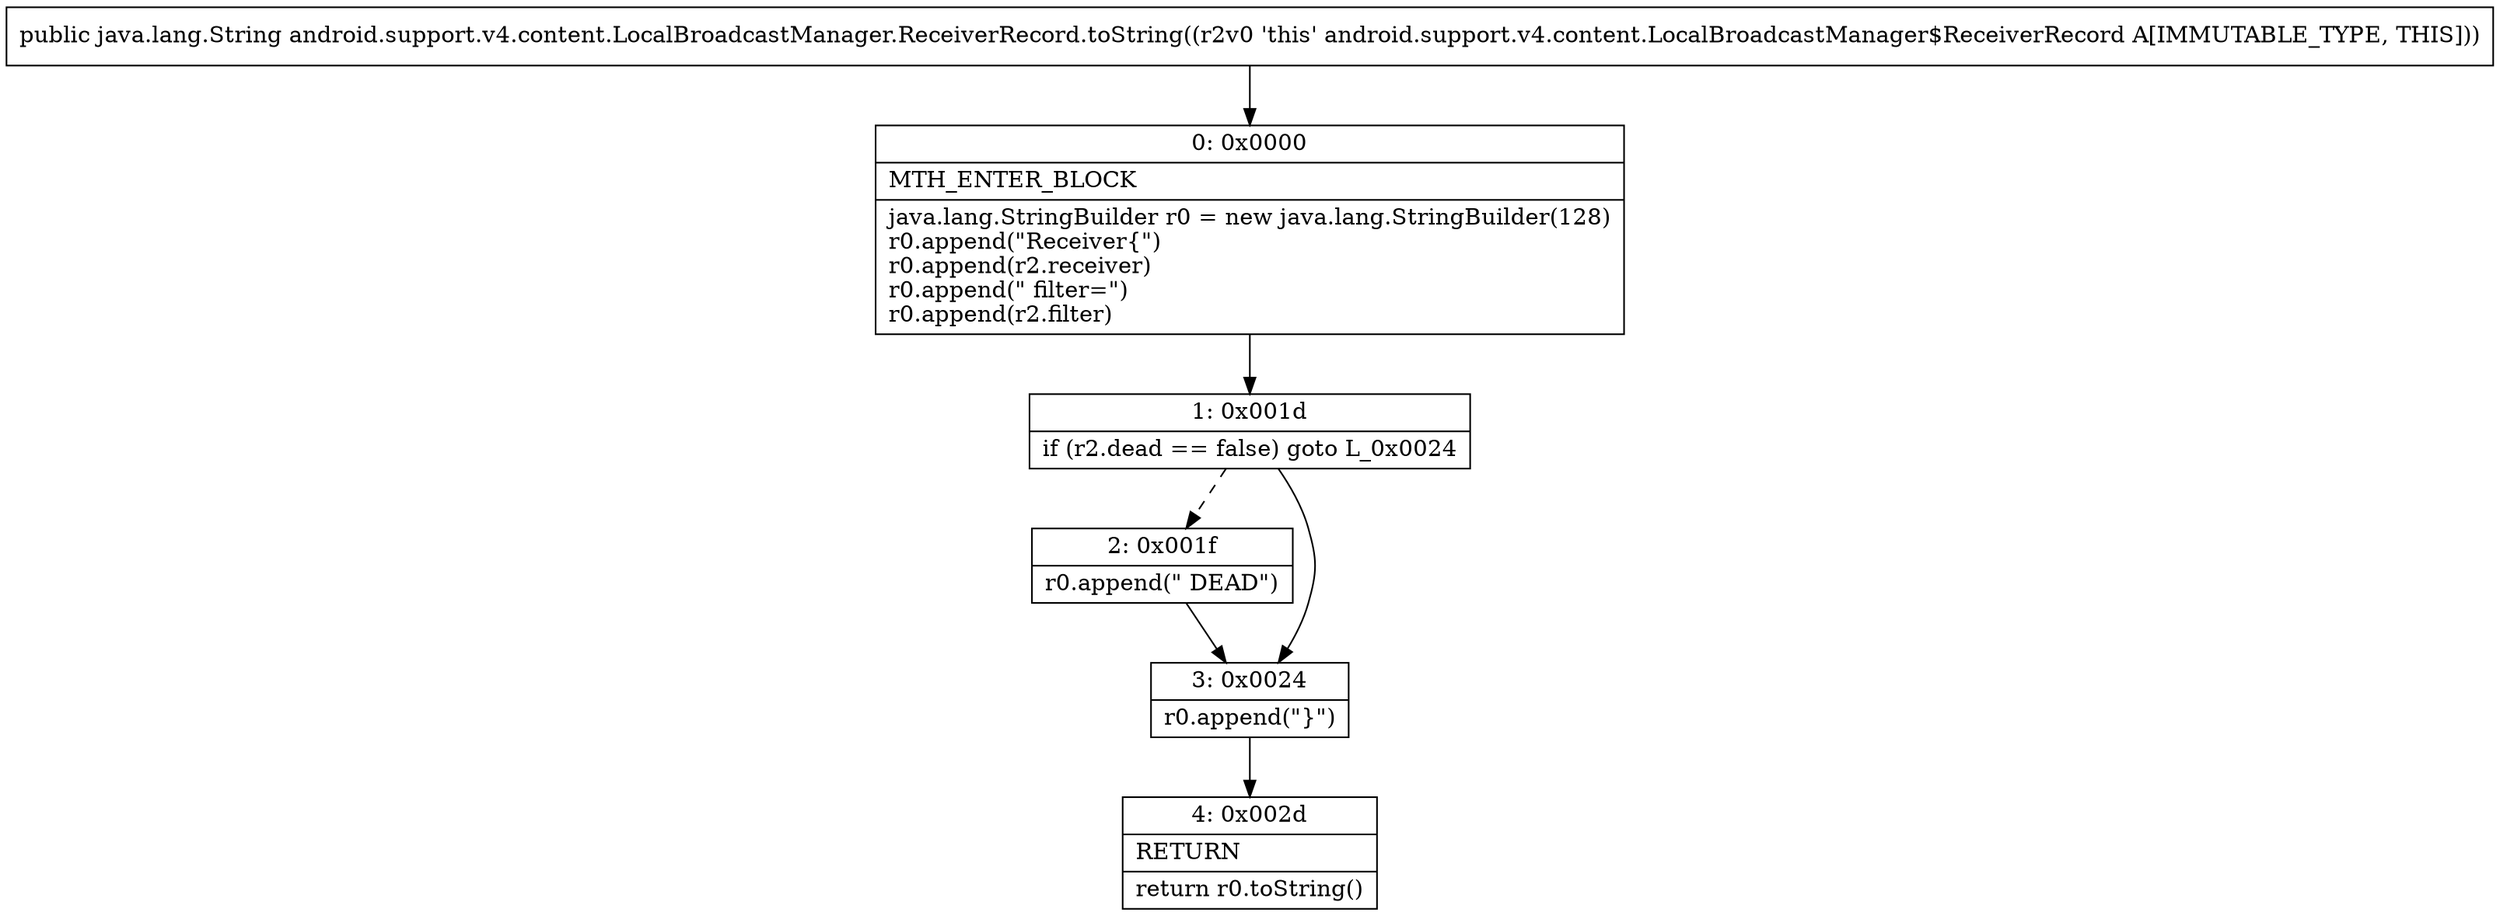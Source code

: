 digraph "CFG forandroid.support.v4.content.LocalBroadcastManager.ReceiverRecord.toString()Ljava\/lang\/String;" {
Node_0 [shape=record,label="{0\:\ 0x0000|MTH_ENTER_BLOCK\l|java.lang.StringBuilder r0 = new java.lang.StringBuilder(128)\lr0.append(\"Receiver\{\")\lr0.append(r2.receiver)\lr0.append(\" filter=\")\lr0.append(r2.filter)\l}"];
Node_1 [shape=record,label="{1\:\ 0x001d|if (r2.dead == false) goto L_0x0024\l}"];
Node_2 [shape=record,label="{2\:\ 0x001f|r0.append(\" DEAD\")\l}"];
Node_3 [shape=record,label="{3\:\ 0x0024|r0.append(\"\}\")\l}"];
Node_4 [shape=record,label="{4\:\ 0x002d|RETURN\l|return r0.toString()\l}"];
MethodNode[shape=record,label="{public java.lang.String android.support.v4.content.LocalBroadcastManager.ReceiverRecord.toString((r2v0 'this' android.support.v4.content.LocalBroadcastManager$ReceiverRecord A[IMMUTABLE_TYPE, THIS])) }"];
MethodNode -> Node_0;
Node_0 -> Node_1;
Node_1 -> Node_2[style=dashed];
Node_1 -> Node_3;
Node_2 -> Node_3;
Node_3 -> Node_4;
}

